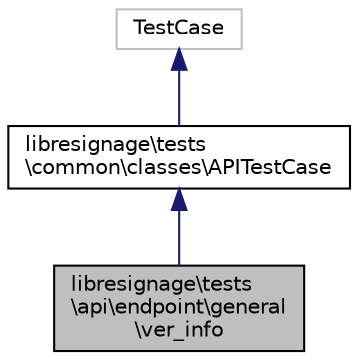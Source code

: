 digraph "libresignage\tests\api\endpoint\general\ver_info"
{
  edge [fontname="Helvetica",fontsize="10",labelfontname="Helvetica",labelfontsize="10"];
  node [fontname="Helvetica",fontsize="10",shape=record];
  Node3 [label="libresignage\\tests\l\\api\\endpoint\\general\l\\ver_info",height=0.2,width=0.4,color="black", fillcolor="grey75", style="filled", fontcolor="black"];
  Node4 -> Node3 [dir="back",color="midnightblue",fontsize="10",style="solid",fontname="Helvetica"];
  Node4 [label="libresignage\\tests\l\\common\\classes\\APITestCase",height=0.2,width=0.4,color="black", fillcolor="white", style="filled",URL="$classlibresignage_1_1tests_1_1common_1_1classes_1_1APITestCase.html"];
  Node5 -> Node4 [dir="back",color="midnightblue",fontsize="10",style="solid",fontname="Helvetica"];
  Node5 [label="TestCase",height=0.2,width=0.4,color="grey75", fillcolor="white", style="filled"];
}
